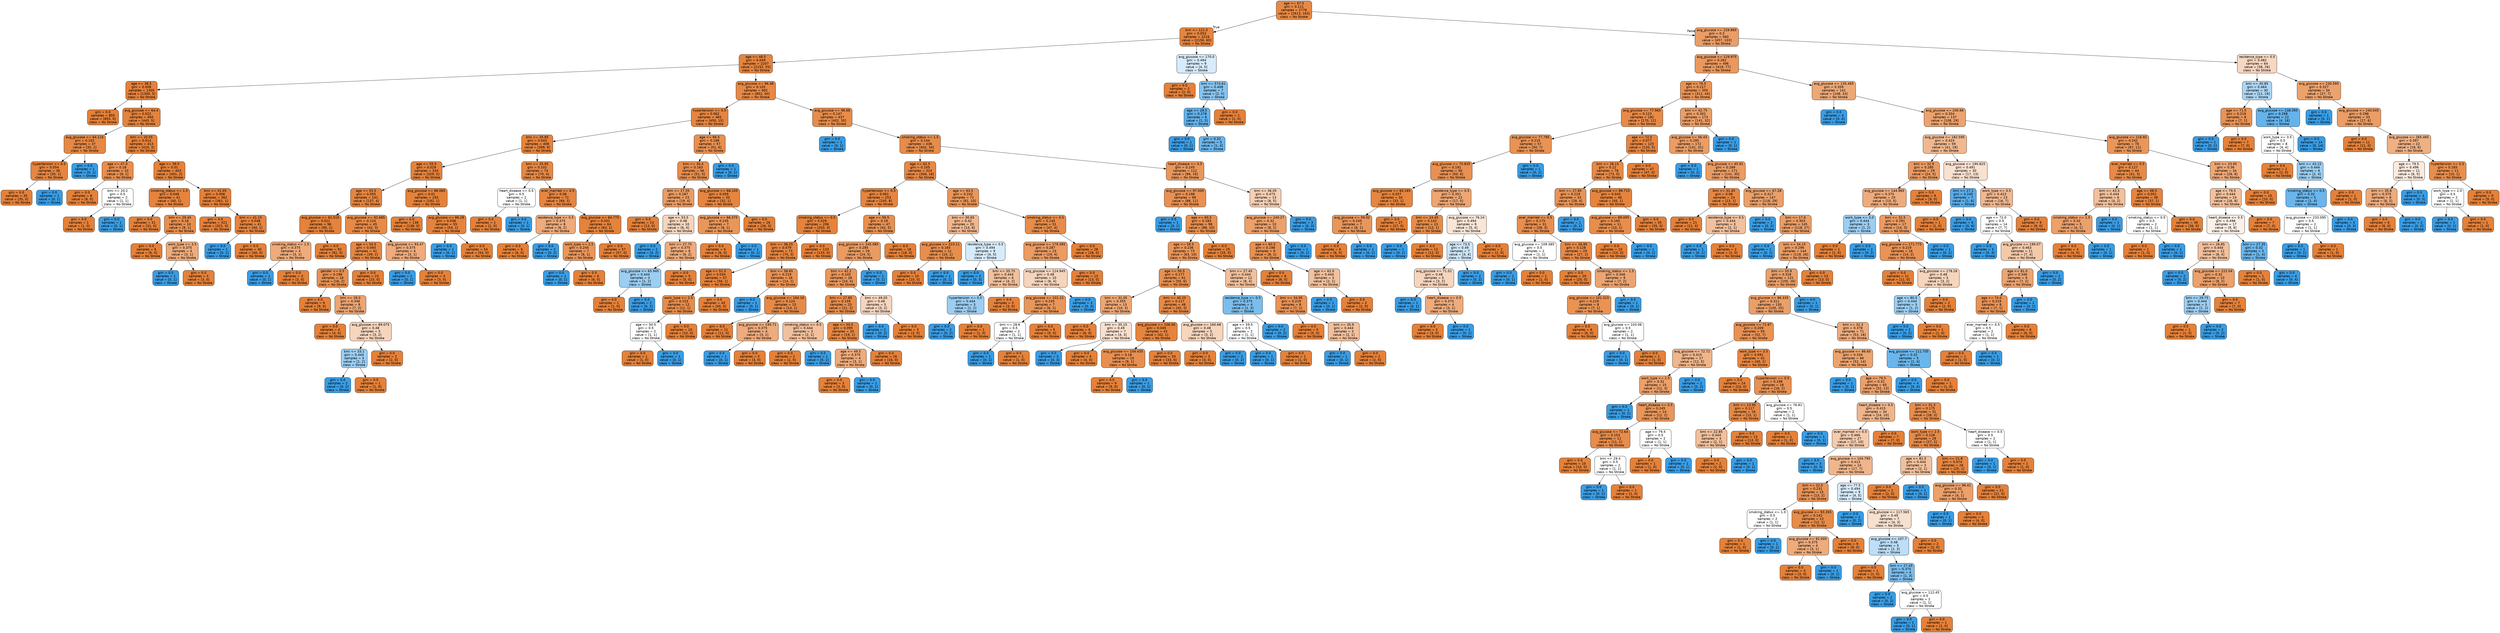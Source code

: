 digraph Tree {
node [shape=box, style="filled, rounded", color="black", fontname="helvetica"] ;
edge [fontname="helvetica"] ;
0 [label="age <= 67.5\ngini = 0.111\nsamples = 2776\nvalue = [2613, 163]\nclass = No Stroke", fillcolor="#e78945"] ;
1 [label="bmi <= 121.0\ngini = 0.053\nsamples = 2216\nvalue = [2156, 60]\nclass = No Stroke", fillcolor="#e6853f"] ;
0 -> 1 [labeldistance=2.5, labelangle=45, headlabel="True"] ;
2 [label="age <= 48.5\ngini = 0.049\nsamples = 2207\nvalue = [2152, 55]\nclass = No Stroke", fillcolor="#e6843e"] ;
1 -> 2 ;
3 [label="age <= 38.5\ngini = 0.008\nsamples = 1305\nvalue = [1300, 5]\nclass = No Stroke", fillcolor="#e5813a"] ;
2 -> 3 ;
4 [label="gini = 0.0\nsamples = 855\nvalue = [855, 0]\nclass = No Stroke", fillcolor="#e58139"] ;
3 -> 4 ;
5 [label="avg_glucose <= 64.4\ngini = 0.022\nsamples = 450\nvalue = [445, 5]\nclass = No Stroke", fillcolor="#e5823b"] ;
3 -> 5 ;
6 [label="avg_glucose <= 64.115\ngini = 0.102\nsamples = 37\nvalue = [35, 2]\nclass = No Stroke", fillcolor="#e68844"] ;
5 -> 6 ;
7 [label="hypertension <= 0.5\ngini = 0.054\nsamples = 36\nvalue = [35, 1]\nclass = No Stroke", fillcolor="#e6853f"] ;
6 -> 7 ;
8 [label="gini = 0.0\nsamples = 35\nvalue = [35, 0]\nclass = No Stroke", fillcolor="#e58139"] ;
7 -> 8 ;
9 [label="gini = 0.0\nsamples = 1\nvalue = [0, 1]\nclass = Stroke", fillcolor="#399de5"] ;
7 -> 9 ;
10 [label="gini = 0.0\nsamples = 1\nvalue = [0, 1]\nclass = Stroke", fillcolor="#399de5"] ;
6 -> 10 ;
11 [label="bmi <= 20.55\ngini = 0.014\nsamples = 413\nvalue = [410, 3]\nclass = No Stroke", fillcolor="#e5823a"] ;
5 -> 11 ;
12 [label="age <= 47.0\ngini = 0.18\nsamples = 10\nvalue = [9, 1]\nclass = No Stroke", fillcolor="#e88f4f"] ;
11 -> 12 ;
13 [label="gini = 0.0\nsamples = 8\nvalue = [8, 0]\nclass = No Stroke", fillcolor="#e58139"] ;
12 -> 13 ;
14 [label="bmi <= 20.2\ngini = 0.5\nsamples = 2\nvalue = [1, 1]\nclass = No Stroke", fillcolor="#ffffff"] ;
12 -> 14 ;
15 [label="gini = 0.0\nsamples = 1\nvalue = [1, 0]\nclass = No Stroke", fillcolor="#e58139"] ;
14 -> 15 ;
16 [label="gini = 0.0\nsamples = 1\nvalue = [0, 1]\nclass = Stroke", fillcolor="#399de5"] ;
14 -> 16 ;
17 [label="age <= 39.5\ngini = 0.01\nsamples = 403\nvalue = [401, 2]\nclass = No Stroke", fillcolor="#e5823a"] ;
11 -> 17 ;
18 [label="smoking_status <= 1.5\ngini = 0.048\nsamples = 41\nvalue = [40, 1]\nclass = No Stroke", fillcolor="#e6843e"] ;
17 -> 18 ;
19 [label="gini = 0.0\nsamples = 31\nvalue = [31, 0]\nclass = No Stroke", fillcolor="#e58139"] ;
18 -> 19 ;
20 [label="bmi <= 29.45\ngini = 0.18\nsamples = 10\nvalue = [9, 1]\nclass = No Stroke", fillcolor="#e88f4f"] ;
18 -> 20 ;
21 [label="gini = 0.0\nsamples = 6\nvalue = [6, 0]\nclass = No Stroke", fillcolor="#e58139"] ;
20 -> 21 ;
22 [label="work_type <= 3.5\ngini = 0.375\nsamples = 4\nvalue = [3, 1]\nclass = No Stroke", fillcolor="#eeab7b"] ;
20 -> 22 ;
23 [label="gini = 0.0\nsamples = 1\nvalue = [0, 1]\nclass = Stroke", fillcolor="#399de5"] ;
22 -> 23 ;
24 [label="gini = 0.0\nsamples = 3\nvalue = [3, 0]\nclass = No Stroke", fillcolor="#e58139"] ;
22 -> 24 ;
25 [label="bmi <= 41.05\ngini = 0.006\nsamples = 362\nvalue = [361, 1]\nclass = No Stroke", fillcolor="#e5813a"] ;
17 -> 25 ;
26 [label="gini = 0.0\nsamples = 321\nvalue = [321, 0]\nclass = No Stroke", fillcolor="#e58139"] ;
25 -> 26 ;
27 [label="bmi <= 41.15\ngini = 0.048\nsamples = 41\nvalue = [40, 1]\nclass = No Stroke", fillcolor="#e6843e"] ;
25 -> 27 ;
28 [label="gini = 0.0\nsamples = 1\nvalue = [0, 1]\nclass = Stroke", fillcolor="#399de5"] ;
27 -> 28 ;
29 [label="gini = 0.0\nsamples = 40\nvalue = [40, 0]\nclass = No Stroke", fillcolor="#e58139"] ;
27 -> 29 ;
30 [label="avg_glucose <= 96.48\ngini = 0.105\nsamples = 902\nvalue = [852, 50]\nclass = No Stroke", fillcolor="#e78845"] ;
2 -> 30 ;
31 [label="hypertension <= 0.5\ngini = 0.062\nsamples = 465\nvalue = [450, 15]\nclass = No Stroke", fillcolor="#e68540"] ;
30 -> 31 ;
32 [label="bmi <= 35.85\ngini = 0.043\nsamples = 408\nvalue = [399, 9]\nclass = No Stroke", fillcolor="#e6843d"] ;
31 -> 32 ;
33 [label="age <= 55.5\ngini = 0.029\nsamples = 334\nvalue = [329, 5]\nclass = No Stroke", fillcolor="#e5833c"] ;
32 -> 33 ;
34 [label="age <= 53.5\ngini = 0.055\nsamples = 141\nvalue = [137, 4]\nclass = No Stroke", fillcolor="#e6853f"] ;
33 -> 34 ;
35 [label="avg_glucose <= 61.515\ngini = 0.021\nsamples = 96\nvalue = [95, 1]\nclass = No Stroke", fillcolor="#e5823b"] ;
34 -> 35 ;
36 [label="smoking_status <= 1.5\ngini = 0.375\nsamples = 4\nvalue = [3, 1]\nclass = No Stroke", fillcolor="#eeab7b"] ;
35 -> 36 ;
37 [label="gini = 0.0\nsamples = 1\nvalue = [0, 1]\nclass = Stroke", fillcolor="#399de5"] ;
36 -> 37 ;
38 [label="gini = 0.0\nsamples = 3\nvalue = [3, 0]\nclass = No Stroke", fillcolor="#e58139"] ;
36 -> 38 ;
39 [label="gini = 0.0\nsamples = 92\nvalue = [92, 0]\nclass = No Stroke", fillcolor="#e58139"] ;
35 -> 39 ;
40 [label="avg_glucose <= 92.685\ngini = 0.124\nsamples = 45\nvalue = [42, 3]\nclass = No Stroke", fillcolor="#e78a47"] ;
34 -> 40 ;
41 [label="age <= 54.5\ngini = 0.093\nsamples = 41\nvalue = [39, 2]\nclass = No Stroke", fillcolor="#e68743"] ;
40 -> 41 ;
42 [label="gender <= 0.5\ngini = 0.198\nsamples = 18\nvalue = [16, 2]\nclass = No Stroke", fillcolor="#e89152"] ;
41 -> 42 ;
43 [label="gini = 0.0\nsamples = 9\nvalue = [9, 0]\nclass = No Stroke", fillcolor="#e58139"] ;
42 -> 43 ;
44 [label="bmi <= 28.0\ngini = 0.346\nsamples = 9\nvalue = [7, 2]\nclass = No Stroke", fillcolor="#eca572"] ;
42 -> 44 ;
45 [label="gini = 0.0\nsamples = 4\nvalue = [4, 0]\nclass = No Stroke", fillcolor="#e58139"] ;
44 -> 45 ;
46 [label="avg_glucose <= 89.075\ngini = 0.48\nsamples = 5\nvalue = [3, 2]\nclass = No Stroke", fillcolor="#f6d5bd"] ;
44 -> 46 ;
47 [label="bmi <= 33.1\ngini = 0.444\nsamples = 3\nvalue = [1, 2]\nclass = Stroke", fillcolor="#9ccef2"] ;
46 -> 47 ;
48 [label="gini = 0.0\nsamples = 2\nvalue = [0, 2]\nclass = Stroke", fillcolor="#399de5"] ;
47 -> 48 ;
49 [label="gini = 0.0\nsamples = 1\nvalue = [1, 0]\nclass = No Stroke", fillcolor="#e58139"] ;
47 -> 49 ;
50 [label="gini = 0.0\nsamples = 2\nvalue = [2, 0]\nclass = No Stroke", fillcolor="#e58139"] ;
46 -> 50 ;
51 [label="gini = 0.0\nsamples = 23\nvalue = [23, 0]\nclass = No Stroke", fillcolor="#e58139"] ;
41 -> 51 ;
52 [label="avg_glucose <= 93.47\ngini = 0.375\nsamples = 4\nvalue = [3, 1]\nclass = No Stroke", fillcolor="#eeab7b"] ;
40 -> 52 ;
53 [label="gini = 0.0\nsamples = 1\nvalue = [0, 1]\nclass = Stroke", fillcolor="#399de5"] ;
52 -> 53 ;
54 [label="gini = 0.0\nsamples = 3\nvalue = [3, 0]\nclass = No Stroke", fillcolor="#e58139"] ;
52 -> 54 ;
55 [label="avg_glucose <= 86.065\ngini = 0.01\nsamples = 193\nvalue = [192, 1]\nclass = No Stroke", fillcolor="#e5823a"] ;
33 -> 55 ;
56 [label="gini = 0.0\nsamples = 138\nvalue = [138, 0]\nclass = No Stroke", fillcolor="#e58139"] ;
55 -> 56 ;
57 [label="avg_glucose <= 86.28\ngini = 0.036\nsamples = 55\nvalue = [54, 1]\nclass = No Stroke", fillcolor="#e5833d"] ;
55 -> 57 ;
58 [label="gini = 0.0\nsamples = 1\nvalue = [0, 1]\nclass = Stroke", fillcolor="#399de5"] ;
57 -> 58 ;
59 [label="gini = 0.0\nsamples = 54\nvalue = [54, 0]\nclass = No Stroke", fillcolor="#e58139"] ;
57 -> 59 ;
60 [label="bmi <= 35.95\ngini = 0.102\nsamples = 74\nvalue = [70, 4]\nclass = No Stroke", fillcolor="#e68844"] ;
32 -> 60 ;
61 [label="heart_disease <= 0.5\ngini = 0.5\nsamples = 2\nvalue = [1, 1]\nclass = No Stroke", fillcolor="#ffffff"] ;
60 -> 61 ;
62 [label="gini = 0.0\nsamples = 1\nvalue = [1, 0]\nclass = No Stroke", fillcolor="#e58139"] ;
61 -> 62 ;
63 [label="gini = 0.0\nsamples = 1\nvalue = [0, 1]\nclass = Stroke", fillcolor="#399de5"] ;
61 -> 63 ;
64 [label="ever_married <= 0.5\ngini = 0.08\nsamples = 72\nvalue = [69, 3]\nclass = No Stroke", fillcolor="#e68642"] ;
60 -> 64 ;
65 [label="residence_type <= 0.5\ngini = 0.375\nsamples = 8\nvalue = [6, 2]\nclass = No Stroke", fillcolor="#eeab7b"] ;
64 -> 65 ;
66 [label="gini = 0.0\nsamples = 6\nvalue = [6, 0]\nclass = No Stroke", fillcolor="#e58139"] ;
65 -> 66 ;
67 [label="gini = 0.0\nsamples = 2\nvalue = [0, 2]\nclass = Stroke", fillcolor="#399de5"] ;
65 -> 67 ;
68 [label="avg_glucose <= 64.775\ngini = 0.031\nsamples = 64\nvalue = [63, 1]\nclass = No Stroke", fillcolor="#e5833c"] ;
64 -> 68 ;
69 [label="work_type <= 2.5\ngini = 0.245\nsamples = 7\nvalue = [6, 1]\nclass = No Stroke", fillcolor="#e9965a"] ;
68 -> 69 ;
70 [label="gini = 0.0\nsamples = 1\nvalue = [0, 1]\nclass = Stroke", fillcolor="#399de5"] ;
69 -> 70 ;
71 [label="gini = 0.0\nsamples = 6\nvalue = [6, 0]\nclass = No Stroke", fillcolor="#e58139"] ;
69 -> 71 ;
72 [label="gini = 0.0\nsamples = 57\nvalue = [57, 0]\nclass = No Stroke", fillcolor="#e58139"] ;
68 -> 72 ;
73 [label="age <= 66.5\ngini = 0.188\nsamples = 57\nvalue = [51, 6]\nclass = No Stroke", fillcolor="#e89050"] ;
31 -> 73 ;
74 [label="bmi <= 30.4\ngini = 0.163\nsamples = 56\nvalue = [51, 5]\nclass = No Stroke", fillcolor="#e88d4c"] ;
73 -> 74 ;
75 [label="bmi <= 27.05\ngini = 0.287\nsamples = 23\nvalue = [19, 4]\nclass = No Stroke", fillcolor="#ea9c63"] ;
74 -> 75 ;
76 [label="gini = 0.0\nsamples = 13\nvalue = [13, 0]\nclass = No Stroke", fillcolor="#e58139"] ;
75 -> 76 ;
77 [label="age <= 53.5\ngini = 0.48\nsamples = 10\nvalue = [6, 4]\nclass = No Stroke", fillcolor="#f6d5bd"] ;
75 -> 77 ;
78 [label="gini = 0.0\nsamples = 2\nvalue = [0, 2]\nclass = Stroke", fillcolor="#399de5"] ;
77 -> 78 ;
79 [label="bmi <= 27.75\ngini = 0.375\nsamples = 8\nvalue = [6, 2]\nclass = No Stroke", fillcolor="#eeab7b"] ;
77 -> 79 ;
80 [label="avg_glucose <= 65.945\ngini = 0.444\nsamples = 3\nvalue = [1, 2]\nclass = Stroke", fillcolor="#9ccef2"] ;
79 -> 80 ;
81 [label="gini = 0.0\nsamples = 1\nvalue = [1, 0]\nclass = No Stroke", fillcolor="#e58139"] ;
80 -> 81 ;
82 [label="gini = 0.0\nsamples = 2\nvalue = [0, 2]\nclass = Stroke", fillcolor="#399de5"] ;
80 -> 82 ;
83 [label="gini = 0.0\nsamples = 5\nvalue = [5, 0]\nclass = No Stroke", fillcolor="#e58139"] ;
79 -> 83 ;
84 [label="avg_glucose <= 68.105\ngini = 0.059\nsamples = 33\nvalue = [32, 1]\nclass = No Stroke", fillcolor="#e6853f"] ;
74 -> 84 ;
85 [label="avg_glucose <= 66.375\ngini = 0.245\nsamples = 7\nvalue = [6, 1]\nclass = No Stroke", fillcolor="#e9965a"] ;
84 -> 85 ;
86 [label="gini = 0.0\nsamples = 6\nvalue = [6, 0]\nclass = No Stroke", fillcolor="#e58139"] ;
85 -> 86 ;
87 [label="gini = 0.0\nsamples = 1\nvalue = [0, 1]\nclass = Stroke", fillcolor="#399de5"] ;
85 -> 87 ;
88 [label="gini = 0.0\nsamples = 26\nvalue = [26, 0]\nclass = No Stroke", fillcolor="#e58139"] ;
84 -> 88 ;
89 [label="gini = 0.0\nsamples = 1\nvalue = [0, 1]\nclass = Stroke", fillcolor="#399de5"] ;
73 -> 89 ;
90 [label="avg_glucose <= 96.68\ngini = 0.147\nsamples = 437\nvalue = [402, 35]\nclass = No Stroke", fillcolor="#e78c4a"] ;
30 -> 90 ;
91 [label="gini = 0.0\nsamples = 1\nvalue = [0, 1]\nclass = Stroke", fillcolor="#399de5"] ;
90 -> 91 ;
92 [label="smoking_status <= 1.5\ngini = 0.144\nsamples = 436\nvalue = [402, 34]\nclass = No Stroke", fillcolor="#e78c4a"] ;
90 -> 92 ;
93 [label="age <= 62.5\ngini = 0.105\nsamples = 324\nvalue = [306, 18]\nclass = No Stroke", fillcolor="#e78845"] ;
92 -> 93 ;
94 [label="hypertension <= 0.5\ngini = 0.061\nsamples = 253\nvalue = [245, 8]\nclass = No Stroke", fillcolor="#e6853f"] ;
93 -> 94 ;
95 [label="smoking_status <= 0.5\ngini = 0.029\nsamples = 206\nvalue = [203, 3]\nclass = No Stroke", fillcolor="#e5833c"] ;
94 -> 95 ;
96 [label="bmi <= 38.25\ngini = 0.079\nsamples = 73\nvalue = [70, 3]\nclass = No Stroke", fillcolor="#e68641"] ;
95 -> 96 ;
97 [label="age <= 51.5\ngini = 0.034\nsamples = 57\nvalue = [56, 1]\nclass = No Stroke", fillcolor="#e5833d"] ;
96 -> 97 ;
98 [label="work_type <= 2.5\ngini = 0.153\nsamples = 12\nvalue = [11, 1]\nclass = No Stroke", fillcolor="#e78c4b"] ;
97 -> 98 ;
99 [label="age <= 50.5\ngini = 0.5\nsamples = 2\nvalue = [1, 1]\nclass = No Stroke", fillcolor="#ffffff"] ;
98 -> 99 ;
100 [label="gini = 0.0\nsamples = 1\nvalue = [1, 0]\nclass = No Stroke", fillcolor="#e58139"] ;
99 -> 100 ;
101 [label="gini = 0.0\nsamples = 1\nvalue = [0, 1]\nclass = Stroke", fillcolor="#399de5"] ;
99 -> 101 ;
102 [label="gini = 0.0\nsamples = 10\nvalue = [10, 0]\nclass = No Stroke", fillcolor="#e58139"] ;
98 -> 102 ;
103 [label="gini = 0.0\nsamples = 45\nvalue = [45, 0]\nclass = No Stroke", fillcolor="#e58139"] ;
97 -> 103 ;
104 [label="bmi <= 38.65\ngini = 0.219\nsamples = 16\nvalue = [14, 2]\nclass = No Stroke", fillcolor="#e99355"] ;
96 -> 104 ;
105 [label="gini = 0.0\nsamples = 1\nvalue = [0, 1]\nclass = Stroke", fillcolor="#399de5"] ;
104 -> 105 ;
106 [label="avg_glucose <= 164.16\ngini = 0.124\nsamples = 15\nvalue = [14, 1]\nclass = No Stroke", fillcolor="#e78a47"] ;
104 -> 106 ;
107 [label="gini = 0.0\nsamples = 11\nvalue = [11, 0]\nclass = No Stroke", fillcolor="#e58139"] ;
106 -> 107 ;
108 [label="avg_glucose <= 195.71\ngini = 0.375\nsamples = 4\nvalue = [3, 1]\nclass = No Stroke", fillcolor="#eeab7b"] ;
106 -> 108 ;
109 [label="gini = 0.0\nsamples = 1\nvalue = [0, 1]\nclass = Stroke", fillcolor="#399de5"] ;
108 -> 109 ;
110 [label="gini = 0.0\nsamples = 3\nvalue = [3, 0]\nclass = No Stroke", fillcolor="#e58139"] ;
108 -> 110 ;
111 [label="gini = 0.0\nsamples = 133\nvalue = [133, 0]\nclass = No Stroke", fillcolor="#e58139"] ;
95 -> 111 ;
112 [label="age <= 56.5\ngini = 0.19\nsamples = 47\nvalue = [42, 5]\nclass = No Stroke", fillcolor="#e89051"] ;
94 -> 112 ;
113 [label="avg_glucose <= 245.085\ngini = 0.285\nsamples = 29\nvalue = [24, 5]\nclass = No Stroke", fillcolor="#ea9b62"] ;
112 -> 113 ;
114 [label="bmi <= 42.2\ngini = 0.245\nsamples = 28\nvalue = [24, 4]\nclass = No Stroke", fillcolor="#e9965a"] ;
113 -> 114 ;
115 [label="bmi <= 27.85\ngini = 0.159\nsamples = 23\nvalue = [21, 2]\nclass = No Stroke", fillcolor="#e78d4c"] ;
114 -> 115 ;
116 [label="smoking_status <= 0.5\ngini = 0.444\nsamples = 3\nvalue = [2, 1]\nclass = No Stroke", fillcolor="#f2c09c"] ;
115 -> 116 ;
117 [label="gini = 0.0\nsamples = 2\nvalue = [2, 0]\nclass = No Stroke", fillcolor="#e58139"] ;
116 -> 117 ;
118 [label="gini = 0.0\nsamples = 1\nvalue = [0, 1]\nclass = Stroke", fillcolor="#399de5"] ;
116 -> 118 ;
119 [label="age <= 50.5\ngini = 0.095\nsamples = 20\nvalue = [19, 1]\nclass = No Stroke", fillcolor="#e68843"] ;
115 -> 119 ;
120 [label="age <= 49.5\ngini = 0.375\nsamples = 4\nvalue = [3, 1]\nclass = No Stroke", fillcolor="#eeab7b"] ;
119 -> 120 ;
121 [label="gini = 0.0\nsamples = 3\nvalue = [3, 0]\nclass = No Stroke", fillcolor="#e58139"] ;
120 -> 121 ;
122 [label="gini = 0.0\nsamples = 1\nvalue = [0, 1]\nclass = Stroke", fillcolor="#399de5"] ;
120 -> 122 ;
123 [label="gini = 0.0\nsamples = 16\nvalue = [16, 0]\nclass = No Stroke", fillcolor="#e58139"] ;
119 -> 123 ;
124 [label="bmi <= 49.05\ngini = 0.48\nsamples = 5\nvalue = [3, 2]\nclass = No Stroke", fillcolor="#f6d5bd"] ;
114 -> 124 ;
125 [label="gini = 0.0\nsamples = 2\nvalue = [0, 2]\nclass = Stroke", fillcolor="#399de5"] ;
124 -> 125 ;
126 [label="gini = 0.0\nsamples = 3\nvalue = [3, 0]\nclass = No Stroke", fillcolor="#e58139"] ;
124 -> 126 ;
127 [label="gini = 0.0\nsamples = 1\nvalue = [0, 1]\nclass = Stroke", fillcolor="#399de5"] ;
113 -> 127 ;
128 [label="gini = 0.0\nsamples = 18\nvalue = [18, 0]\nclass = No Stroke", fillcolor="#e58139"] ;
112 -> 128 ;
129 [label="age <= 63.5\ngini = 0.242\nsamples = 71\nvalue = [61, 10]\nclass = No Stroke", fillcolor="#e99659"] ;
93 -> 129 ;
130 [label="bmi <= 30.65\ngini = 0.42\nsamples = 20\nvalue = [14, 6]\nclass = No Stroke", fillcolor="#f0b78e"] ;
129 -> 130 ;
131 [label="avg_glucose <= 223.11\ngini = 0.165\nsamples = 11\nvalue = [10, 1]\nclass = No Stroke", fillcolor="#e88e4d"] ;
130 -> 131 ;
132 [label="gini = 0.0\nsamples = 10\nvalue = [10, 0]\nclass = No Stroke", fillcolor="#e58139"] ;
131 -> 132 ;
133 [label="gini = 0.0\nsamples = 1\nvalue = [0, 1]\nclass = Stroke", fillcolor="#399de5"] ;
131 -> 133 ;
134 [label="residence_type <= 0.5\ngini = 0.494\nsamples = 9\nvalue = [4, 5]\nclass = Stroke", fillcolor="#d7ebfa"] ;
130 -> 134 ;
135 [label="gini = 0.0\nsamples = 3\nvalue = [0, 3]\nclass = Stroke", fillcolor="#399de5"] ;
134 -> 135 ;
136 [label="bmi <= 35.75\ngini = 0.444\nsamples = 6\nvalue = [4, 2]\nclass = No Stroke", fillcolor="#f2c09c"] ;
134 -> 136 ;
137 [label="hypertension <= 0.5\ngini = 0.444\nsamples = 3\nvalue = [1, 2]\nclass = Stroke", fillcolor="#9ccef2"] ;
136 -> 137 ;
138 [label="gini = 0.0\nsamples = 2\nvalue = [0, 2]\nclass = Stroke", fillcolor="#399de5"] ;
137 -> 138 ;
139 [label="gini = 0.0\nsamples = 1\nvalue = [1, 0]\nclass = No Stroke", fillcolor="#e58139"] ;
137 -> 139 ;
140 [label="gini = 0.0\nsamples = 3\nvalue = [3, 0]\nclass = No Stroke", fillcolor="#e58139"] ;
136 -> 140 ;
141 [label="smoking_status <= 0.5\ngini = 0.145\nsamples = 51\nvalue = [47, 4]\nclass = No Stroke", fillcolor="#e78c4a"] ;
129 -> 141 ;
142 [label="avg_glucose <= 179.395\ngini = 0.287\nsamples = 23\nvalue = [19, 4]\nclass = No Stroke", fillcolor="#ea9c63"] ;
141 -> 142 ;
143 [label="avg_glucose <= 114.945\ngini = 0.48\nsamples = 10\nvalue = [6, 4]\nclass = No Stroke", fillcolor="#f6d5bd"] ;
142 -> 143 ;
144 [label="avg_glucose <= 101.22\ngini = 0.245\nsamples = 7\nvalue = [6, 1]\nclass = No Stroke", fillcolor="#e9965a"] ;
143 -> 144 ;
145 [label="bmi <= 28.6\ngini = 0.5\nsamples = 2\nvalue = [1, 1]\nclass = No Stroke", fillcolor="#ffffff"] ;
144 -> 145 ;
146 [label="gini = 0.0\nsamples = 1\nvalue = [0, 1]\nclass = Stroke", fillcolor="#399de5"] ;
145 -> 146 ;
147 [label="gini = 0.0\nsamples = 1\nvalue = [1, 0]\nclass = No Stroke", fillcolor="#e58139"] ;
145 -> 147 ;
148 [label="gini = 0.0\nsamples = 5\nvalue = [5, 0]\nclass = No Stroke", fillcolor="#e58139"] ;
144 -> 148 ;
149 [label="gini = 0.0\nsamples = 3\nvalue = [0, 3]\nclass = Stroke", fillcolor="#399de5"] ;
143 -> 149 ;
150 [label="gini = 0.0\nsamples = 13\nvalue = [13, 0]\nclass = No Stroke", fillcolor="#e58139"] ;
142 -> 150 ;
151 [label="gini = 0.0\nsamples = 28\nvalue = [28, 0]\nclass = No Stroke", fillcolor="#e58139"] ;
141 -> 151 ;
152 [label="heart_disease <= 0.5\ngini = 0.245\nsamples = 112\nvalue = [96, 16]\nclass = No Stroke", fillcolor="#e9965a"] ;
92 -> 152 ;
153 [label="avg_glucose <= 97.005\ngini = 0.198\nsamples = 99\nvalue = [88, 11]\nclass = No Stroke", fillcolor="#e89152"] ;
152 -> 153 ;
154 [label="gini = 0.0\nsamples = 1\nvalue = [0, 1]\nclass = Stroke", fillcolor="#399de5"] ;
153 -> 154 ;
155 [label="age <= 60.5\ngini = 0.183\nsamples = 98\nvalue = [88, 10]\nclass = No Stroke", fillcolor="#e88f50"] ;
153 -> 155 ;
156 [label="age <= 58.5\ngini = 0.236\nsamples = 73\nvalue = [63, 10]\nclass = No Stroke", fillcolor="#e99558"] ;
155 -> 156 ;
157 [label="age <= 50.5\ngini = 0.177\nsamples = 61\nvalue = [55, 6]\nclass = No Stroke", fillcolor="#e88f4f"] ;
156 -> 157 ;
158 [label="bmi <= 31.05\ngini = 0.355\nsamples = 13\nvalue = [10, 3]\nclass = No Stroke", fillcolor="#eda774"] ;
157 -> 158 ;
159 [label="gini = 0.0\nsamples = 6\nvalue = [6, 0]\nclass = No Stroke", fillcolor="#e58139"] ;
158 -> 159 ;
160 [label="bmi <= 35.15\ngini = 0.49\nsamples = 7\nvalue = [4, 3]\nclass = No Stroke", fillcolor="#f8e0ce"] ;
158 -> 160 ;
161 [label="gini = 0.0\nsamples = 3\nvalue = [0, 3]\nclass = Stroke", fillcolor="#399de5"] ;
160 -> 161 ;
162 [label="gini = 0.0\nsamples = 4\nvalue = [4, 0]\nclass = No Stroke", fillcolor="#e58139"] ;
160 -> 162 ;
163 [label="bmi <= 40.25\ngini = 0.117\nsamples = 48\nvalue = [45, 3]\nclass = No Stroke", fillcolor="#e78946"] ;
157 -> 163 ;
164 [label="avg_glucose <= 106.56\ngini = 0.045\nsamples = 43\nvalue = [42, 1]\nclass = No Stroke", fillcolor="#e6843e"] ;
163 -> 164 ;
165 [label="avg_glucose <= 104.435\ngini = 0.18\nsamples = 10\nvalue = [9, 1]\nclass = No Stroke", fillcolor="#e88f4f"] ;
164 -> 165 ;
166 [label="gini = 0.0\nsamples = 9\nvalue = [9, 0]\nclass = No Stroke", fillcolor="#e58139"] ;
165 -> 166 ;
167 [label="gini = 0.0\nsamples = 1\nvalue = [0, 1]\nclass = Stroke", fillcolor="#399de5"] ;
165 -> 167 ;
168 [label="gini = 0.0\nsamples = 33\nvalue = [33, 0]\nclass = No Stroke", fillcolor="#e58139"] ;
164 -> 168 ;
169 [label="avg_glucose <= 160.68\ngini = 0.48\nsamples = 5\nvalue = [3, 2]\nclass = No Stroke", fillcolor="#f6d5bd"] ;
163 -> 169 ;
170 [label="gini = 0.0\nsamples = 3\nvalue = [3, 0]\nclass = No Stroke", fillcolor="#e58139"] ;
169 -> 170 ;
171 [label="gini = 0.0\nsamples = 2\nvalue = [0, 2]\nclass = Stroke", fillcolor="#399de5"] ;
169 -> 171 ;
172 [label="bmi <= 27.45\ngini = 0.444\nsamples = 12\nvalue = [8, 4]\nclass = No Stroke", fillcolor="#f2c09c"] ;
156 -> 172 ;
173 [label="residence_type <= 0.5\ngini = 0.375\nsamples = 4\nvalue = [1, 3]\nclass = Stroke", fillcolor="#7bbeee"] ;
172 -> 173 ;
174 [label="age <= 59.5\ngini = 0.5\nsamples = 2\nvalue = [1, 1]\nclass = No Stroke", fillcolor="#ffffff"] ;
173 -> 174 ;
175 [label="gini = 0.0\nsamples = 1\nvalue = [0, 1]\nclass = Stroke", fillcolor="#399de5"] ;
174 -> 175 ;
176 [label="gini = 0.0\nsamples = 1\nvalue = [1, 0]\nclass = No Stroke", fillcolor="#e58139"] ;
174 -> 176 ;
177 [label="gini = 0.0\nsamples = 2\nvalue = [0, 2]\nclass = Stroke", fillcolor="#399de5"] ;
173 -> 177 ;
178 [label="bmi <= 34.95\ngini = 0.219\nsamples = 8\nvalue = [7, 1]\nclass = No Stroke", fillcolor="#e99355"] ;
172 -> 178 ;
179 [label="gini = 0.0\nsamples = 5\nvalue = [5, 0]\nclass = No Stroke", fillcolor="#e58139"] ;
178 -> 179 ;
180 [label="bmi <= 35.9\ngini = 0.444\nsamples = 3\nvalue = [2, 1]\nclass = No Stroke", fillcolor="#f2c09c"] ;
178 -> 180 ;
181 [label="gini = 0.0\nsamples = 1\nvalue = [0, 1]\nclass = Stroke", fillcolor="#399de5"] ;
180 -> 181 ;
182 [label="gini = 0.0\nsamples = 2\nvalue = [2, 0]\nclass = No Stroke", fillcolor="#e58139"] ;
180 -> 182 ;
183 [label="gini = 0.0\nsamples = 25\nvalue = [25, 0]\nclass = No Stroke", fillcolor="#e58139"] ;
155 -> 183 ;
184 [label="bmi <= 36.05\ngini = 0.473\nsamples = 13\nvalue = [8, 5]\nclass = No Stroke", fillcolor="#f5d0b5"] ;
152 -> 184 ;
185 [label="avg_glucose <= 240.27\ngini = 0.32\nsamples = 10\nvalue = [8, 2]\nclass = No Stroke", fillcolor="#eca06a"] ;
184 -> 185 ;
186 [label="age <= 60.5\ngini = 0.198\nsamples = 9\nvalue = [8, 1]\nclass = No Stroke", fillcolor="#e89152"] ;
185 -> 186 ;
187 [label="gini = 0.0\nsamples = 6\nvalue = [6, 0]\nclass = No Stroke", fillcolor="#e58139"] ;
186 -> 187 ;
188 [label="age <= 62.0\ngini = 0.444\nsamples = 3\nvalue = [2, 1]\nclass = No Stroke", fillcolor="#f2c09c"] ;
186 -> 188 ;
189 [label="gini = 0.0\nsamples = 1\nvalue = [0, 1]\nclass = Stroke", fillcolor="#399de5"] ;
188 -> 189 ;
190 [label="gini = 0.0\nsamples = 2\nvalue = [2, 0]\nclass = No Stroke", fillcolor="#e58139"] ;
188 -> 190 ;
191 [label="gini = 0.0\nsamples = 1\nvalue = [0, 1]\nclass = Stroke", fillcolor="#399de5"] ;
185 -> 191 ;
192 [label="gini = 0.0\nsamples = 3\nvalue = [0, 3]\nclass = Stroke", fillcolor="#399de5"] ;
184 -> 192 ;
193 [label="avg_glucose <= 170.0\ngini = 0.494\nsamples = 9\nvalue = [4, 5]\nclass = Stroke", fillcolor="#d7ebfa"] ;
1 -> 193 ;
194 [label="gini = 0.0\nsamples = 2\nvalue = [2, 0]\nclass = No Stroke", fillcolor="#e58139"] ;
193 -> 194 ;
195 [label="bmi <= 574.61\ngini = 0.408\nsamples = 7\nvalue = [2, 5]\nclass = Stroke", fillcolor="#88c4ef"] ;
193 -> 195 ;
196 [label="age <= 28.5\ngini = 0.278\nsamples = 6\nvalue = [1, 5]\nclass = Stroke", fillcolor="#61b1ea"] ;
195 -> 196 ;
197 [label="gini = 0.0\nsamples = 1\nvalue = [0, 1]\nclass = Stroke", fillcolor="#399de5"] ;
196 -> 197 ;
198 [label="gini = 0.32\nsamples = 5\nvalue = [1, 4]\nclass = Stroke", fillcolor="#6ab6ec"] ;
196 -> 198 ;
199 [label="gini = 0.0\nsamples = 1\nvalue = [1, 0]\nclass = No Stroke", fillcolor="#e58139"] ;
195 -> 199 ;
200 [label="avg_glucose <= 229.865\ngini = 0.3\nsamples = 560\nvalue = [457, 103]\nclass = No Stroke", fillcolor="#eb9d66"] ;
0 -> 200 [labeldistance=2.5, labelangle=-45, headlabel="False"] ;
201 [label="avg_glucose <= 129.975\ngini = 0.262\nsamples = 496\nvalue = [419, 77]\nclass = No Stroke", fillcolor="#ea985d"] ;
200 -> 201 ;
202 [label="age <= 76.5\ngini = 0.217\nsamples = 355\nvalue = [311, 44]\nclass = No Stroke", fillcolor="#e99355"] ;
201 -> 202 ;
203 [label="avg_glucose <= 77.965\ngini = 0.123\nsamples = 182\nvalue = [170, 12]\nclass = No Stroke", fillcolor="#e78a47"] ;
202 -> 203 ;
204 [label="avg_glucose <= 77.795\ngini = 0.215\nsamples = 57\nvalue = [50, 7]\nclass = No Stroke", fillcolor="#e99355"] ;
203 -> 204 ;
205 [label="avg_glucose <= 70.835\ngini = 0.191\nsamples = 56\nvalue = [50, 6]\nclass = No Stroke", fillcolor="#e89051"] ;
204 -> 205 ;
206 [label="avg_glucose <= 60.165\ngini = 0.057\nsamples = 34\nvalue = [33, 1]\nclass = No Stroke", fillcolor="#e6853f"] ;
205 -> 206 ;
207 [label="avg_glucose <= 59.02\ngini = 0.245\nsamples = 7\nvalue = [6, 1]\nclass = No Stroke", fillcolor="#e9965a"] ;
206 -> 207 ;
208 [label="gini = 0.0\nsamples = 6\nvalue = [6, 0]\nclass = No Stroke", fillcolor="#e58139"] ;
207 -> 208 ;
209 [label="gini = 0.0\nsamples = 1\nvalue = [0, 1]\nclass = Stroke", fillcolor="#399de5"] ;
207 -> 209 ;
210 [label="gini = 0.0\nsamples = 27\nvalue = [27, 0]\nclass = No Stroke", fillcolor="#e58139"] ;
206 -> 210 ;
211 [label="residence_type <= 0.5\ngini = 0.351\nsamples = 22\nvalue = [17, 5]\nclass = No Stroke", fillcolor="#eda673"] ;
205 -> 211 ;
212 [label="bmi <= 24.45\ngini = 0.142\nsamples = 13\nvalue = [12, 1]\nclass = No Stroke", fillcolor="#e78c49"] ;
211 -> 212 ;
213 [label="gini = 0.0\nsamples = 1\nvalue = [0, 1]\nclass = Stroke", fillcolor="#399de5"] ;
212 -> 213 ;
214 [label="gini = 0.0\nsamples = 12\nvalue = [12, 0]\nclass = No Stroke", fillcolor="#e58139"] ;
212 -> 214 ;
215 [label="avg_glucose <= 76.24\ngini = 0.494\nsamples = 9\nvalue = [5, 4]\nclass = No Stroke", fillcolor="#fae6d7"] ;
211 -> 215 ;
216 [label="age <= 73.5\ngini = 0.49\nsamples = 7\nvalue = [3, 4]\nclass = Stroke", fillcolor="#cee6f8"] ;
215 -> 216 ;
217 [label="avg_glucose <= 71.01\ngini = 0.48\nsamples = 5\nvalue = [3, 2]\nclass = No Stroke", fillcolor="#f6d5bd"] ;
216 -> 217 ;
218 [label="gini = 0.0\nsamples = 1\nvalue = [0, 1]\nclass = Stroke", fillcolor="#399de5"] ;
217 -> 218 ;
219 [label="heart_disease <= 0.5\ngini = 0.375\nsamples = 4\nvalue = [3, 1]\nclass = No Stroke", fillcolor="#eeab7b"] ;
217 -> 219 ;
220 [label="gini = 0.0\nsamples = 3\nvalue = [3, 0]\nclass = No Stroke", fillcolor="#e58139"] ;
219 -> 220 ;
221 [label="gini = 0.0\nsamples = 1\nvalue = [0, 1]\nclass = Stroke", fillcolor="#399de5"] ;
219 -> 221 ;
222 [label="gini = 0.0\nsamples = 2\nvalue = [0, 2]\nclass = Stroke", fillcolor="#399de5"] ;
216 -> 222 ;
223 [label="gini = 0.0\nsamples = 2\nvalue = [2, 0]\nclass = No Stroke", fillcolor="#e58139"] ;
215 -> 223 ;
224 [label="gini = 0.0\nsamples = 1\nvalue = [0, 1]\nclass = Stroke", fillcolor="#399de5"] ;
204 -> 224 ;
225 [label="age <= 72.5\ngini = 0.077\nsamples = 125\nvalue = [120, 5]\nclass = No Stroke", fillcolor="#e68641"] ;
203 -> 225 ;
226 [label="bmi <= 28.15\ngini = 0.12\nsamples = 78\nvalue = [73, 5]\nclass = No Stroke", fillcolor="#e78a47"] ;
225 -> 226 ;
227 [label="bmi <= 27.85\ngini = 0.219\nsamples = 32\nvalue = [28, 4]\nclass = No Stroke", fillcolor="#e99355"] ;
226 -> 227 ;
228 [label="ever_married <= 0.5\ngini = 0.175\nsamples = 31\nvalue = [28, 3]\nclass = No Stroke", fillcolor="#e88e4e"] ;
227 -> 228 ;
229 [label="avg_glucose <= 109.385\ngini = 0.5\nsamples = 2\nvalue = [1, 1]\nclass = No Stroke", fillcolor="#ffffff"] ;
228 -> 229 ;
230 [label="gini = 0.0\nsamples = 1\nvalue = [0, 1]\nclass = Stroke", fillcolor="#399de5"] ;
229 -> 230 ;
231 [label="gini = 0.0\nsamples = 1\nvalue = [1, 0]\nclass = No Stroke", fillcolor="#e58139"] ;
229 -> 231 ;
232 [label="bmi <= 26.85\ngini = 0.128\nsamples = 29\nvalue = [27, 2]\nclass = No Stroke", fillcolor="#e78a48"] ;
228 -> 232 ;
233 [label="gini = 0.0\nsamples = 20\nvalue = [20, 0]\nclass = No Stroke", fillcolor="#e58139"] ;
232 -> 233 ;
234 [label="smoking_status <= 1.5\ngini = 0.346\nsamples = 9\nvalue = [7, 2]\nclass = No Stroke", fillcolor="#eca572"] ;
232 -> 234 ;
235 [label="avg_glucose <= 101.315\ngini = 0.219\nsamples = 8\nvalue = [7, 1]\nclass = No Stroke", fillcolor="#e99355"] ;
234 -> 235 ;
236 [label="gini = 0.0\nsamples = 6\nvalue = [6, 0]\nclass = No Stroke", fillcolor="#e58139"] ;
235 -> 236 ;
237 [label="avg_glucose <= 103.06\ngini = 0.5\nsamples = 2\nvalue = [1, 1]\nclass = No Stroke", fillcolor="#ffffff"] ;
235 -> 237 ;
238 [label="gini = 0.0\nsamples = 1\nvalue = [0, 1]\nclass = Stroke", fillcolor="#399de5"] ;
237 -> 238 ;
239 [label="gini = 0.0\nsamples = 1\nvalue = [1, 0]\nclass = No Stroke", fillcolor="#e58139"] ;
237 -> 239 ;
240 [label="gini = 0.0\nsamples = 1\nvalue = [0, 1]\nclass = Stroke", fillcolor="#399de5"] ;
234 -> 240 ;
241 [label="gini = 0.0\nsamples = 1\nvalue = [0, 1]\nclass = Stroke", fillcolor="#399de5"] ;
227 -> 241 ;
242 [label="avg_glucose <= 89.715\ngini = 0.043\nsamples = 46\nvalue = [45, 1]\nclass = No Stroke", fillcolor="#e6843d"] ;
226 -> 242 ;
243 [label="avg_glucose <= 89.095\ngini = 0.165\nsamples = 11\nvalue = [10, 1]\nclass = No Stroke", fillcolor="#e88e4d"] ;
242 -> 243 ;
244 [label="gini = 0.0\nsamples = 10\nvalue = [10, 0]\nclass = No Stroke", fillcolor="#e58139"] ;
243 -> 244 ;
245 [label="gini = 0.0\nsamples = 1\nvalue = [0, 1]\nclass = Stroke", fillcolor="#399de5"] ;
243 -> 245 ;
246 [label="gini = 0.0\nsamples = 35\nvalue = [35, 0]\nclass = No Stroke", fillcolor="#e58139"] ;
242 -> 246 ;
247 [label="gini = 0.0\nsamples = 47\nvalue = [47, 0]\nclass = No Stroke", fillcolor="#e58139"] ;
225 -> 247 ;
248 [label="bmi <= 42.75\ngini = 0.302\nsamples = 173\nvalue = [141, 32]\nclass = No Stroke", fillcolor="#eb9e66"] ;
202 -> 248 ;
249 [label="avg_glucose <= 56.43\ngini = 0.295\nsamples = 172\nvalue = [141, 31]\nclass = No Stroke", fillcolor="#eb9d65"] ;
248 -> 249 ;
250 [label="gini = 0.0\nsamples = 1\nvalue = [0, 1]\nclass = Stroke", fillcolor="#399de5"] ;
249 -> 250 ;
251 [label="avg_glucose <= 65.81\ngini = 0.289\nsamples = 171\nvalue = [141, 30]\nclass = No Stroke", fillcolor="#eb9c63"] ;
249 -> 251 ;
252 [label="bmi <= 31.45\ngini = 0.08\nsamples = 24\nvalue = [23, 1]\nclass = No Stroke", fillcolor="#e68642"] ;
251 -> 252 ;
253 [label="gini = 0.0\nsamples = 21\nvalue = [21, 0]\nclass = No Stroke", fillcolor="#e58139"] ;
252 -> 253 ;
254 [label="residence_type <= 0.5\ngini = 0.444\nsamples = 3\nvalue = [2, 1]\nclass = No Stroke", fillcolor="#f2c09c"] ;
252 -> 254 ;
255 [label="gini = 0.0\nsamples = 1\nvalue = [0, 1]\nclass = Stroke", fillcolor="#399de5"] ;
254 -> 255 ;
256 [label="gini = 0.0\nsamples = 2\nvalue = [2, 0]\nclass = No Stroke", fillcolor="#e58139"] ;
254 -> 256 ;
257 [label="avg_glucose <= 67.28\ngini = 0.317\nsamples = 147\nvalue = [118, 29]\nclass = No Stroke", fillcolor="#eba06a"] ;
251 -> 257 ;
258 [label="gini = 0.0\nsamples = 2\nvalue = [0, 2]\nclass = Stroke", fillcolor="#399de5"] ;
257 -> 258 ;
259 [label="bmi <= 17.6\ngini = 0.303\nsamples = 145\nvalue = [118, 27]\nclass = No Stroke", fillcolor="#eb9e66"] ;
257 -> 259 ;
260 [label="gini = 0.0\nsamples = 1\nvalue = [0, 1]\nclass = Stroke", fillcolor="#399de5"] ;
259 -> 260 ;
261 [label="bmi <= 34.15\ngini = 0.296\nsamples = 144\nvalue = [118, 26]\nclass = No Stroke", fillcolor="#eb9d65"] ;
259 -> 261 ;
262 [label="bmi <= 33.9\ngini = 0.318\nsamples = 131\nvalue = [105, 26]\nclass = No Stroke", fillcolor="#eba06a"] ;
261 -> 262 ;
263 [label="avg_glucose <= 86.335\ngini = 0.311\nsamples = 130\nvalue = [105, 25]\nclass = No Stroke", fillcolor="#eb9f68"] ;
262 -> 263 ;
264 [label="avg_glucose <= 72.87\ngini = 0.209\nsamples = 59\nvalue = [52, 7]\nclass = No Stroke", fillcolor="#e89254"] ;
263 -> 264 ;
265 [label="avg_glucose <= 72.72\ngini = 0.415\nsamples = 17\nvalue = [12, 5]\nclass = No Stroke", fillcolor="#f0b58b"] ;
264 -> 265 ;
266 [label="work_type <= 2.5\ngini = 0.32\nsamples = 15\nvalue = [12, 3]\nclass = No Stroke", fillcolor="#eca06a"] ;
265 -> 266 ;
267 [label="gini = 0.0\nsamples = 1\nvalue = [0, 1]\nclass = Stroke", fillcolor="#399de5"] ;
266 -> 267 ;
268 [label="heart_disease <= 0.5\ngini = 0.245\nsamples = 14\nvalue = [12, 2]\nclass = No Stroke", fillcolor="#e9965a"] ;
266 -> 268 ;
269 [label="avg_glucose <= 72.64\ngini = 0.153\nsamples = 12\nvalue = [11, 1]\nclass = No Stroke", fillcolor="#e78c4b"] ;
268 -> 269 ;
270 [label="gini = 0.0\nsamples = 10\nvalue = [10, 0]\nclass = No Stroke", fillcolor="#e58139"] ;
269 -> 270 ;
271 [label="bmi <= 29.4\ngini = 0.5\nsamples = 2\nvalue = [1, 1]\nclass = No Stroke", fillcolor="#ffffff"] ;
269 -> 271 ;
272 [label="gini = 0.0\nsamples = 1\nvalue = [0, 1]\nclass = Stroke", fillcolor="#399de5"] ;
271 -> 272 ;
273 [label="gini = 0.0\nsamples = 1\nvalue = [1, 0]\nclass = No Stroke", fillcolor="#e58139"] ;
271 -> 273 ;
274 [label="age <= 79.5\ngini = 0.5\nsamples = 2\nvalue = [1, 1]\nclass = No Stroke", fillcolor="#ffffff"] ;
268 -> 274 ;
275 [label="gini = 0.0\nsamples = 1\nvalue = [1, 0]\nclass = No Stroke", fillcolor="#e58139"] ;
274 -> 275 ;
276 [label="gini = 0.0\nsamples = 1\nvalue = [0, 1]\nclass = Stroke", fillcolor="#399de5"] ;
274 -> 276 ;
277 [label="gini = 0.0\nsamples = 2\nvalue = [0, 2]\nclass = Stroke", fillcolor="#399de5"] ;
265 -> 277 ;
278 [label="work_type <= 3.5\ngini = 0.091\nsamples = 42\nvalue = [40, 2]\nclass = No Stroke", fillcolor="#e68743"] ;
264 -> 278 ;
279 [label="gini = 0.0\nsamples = 24\nvalue = [24, 0]\nclass = No Stroke", fillcolor="#e58139"] ;
278 -> 279 ;
280 [label="hypertension <= 0.5\ngini = 0.198\nsamples = 18\nvalue = [16, 2]\nclass = No Stroke", fillcolor="#e89152"] ;
278 -> 280 ;
281 [label="bmi <= 23.95\ngini = 0.117\nsamples = 16\nvalue = [15, 1]\nclass = No Stroke", fillcolor="#e78946"] ;
280 -> 281 ;
282 [label="bmi <= 22.85\ngini = 0.444\nsamples = 3\nvalue = [2, 1]\nclass = No Stroke", fillcolor="#f2c09c"] ;
281 -> 282 ;
283 [label="gini = 0.0\nsamples = 2\nvalue = [2, 0]\nclass = No Stroke", fillcolor="#e58139"] ;
282 -> 283 ;
284 [label="gini = 0.0\nsamples = 1\nvalue = [0, 1]\nclass = Stroke", fillcolor="#399de5"] ;
282 -> 284 ;
285 [label="gini = 0.0\nsamples = 13\nvalue = [13, 0]\nclass = No Stroke", fillcolor="#e58139"] ;
281 -> 285 ;
286 [label="avg_glucose <= 76.81\ngini = 0.5\nsamples = 2\nvalue = [1, 1]\nclass = No Stroke", fillcolor="#ffffff"] ;
280 -> 286 ;
287 [label="gini = 0.0\nsamples = 1\nvalue = [1, 0]\nclass = No Stroke", fillcolor="#e58139"] ;
286 -> 287 ;
288 [label="gini = 0.0\nsamples = 1\nvalue = [0, 1]\nclass = Stroke", fillcolor="#399de5"] ;
286 -> 288 ;
289 [label="bmi <= 32.3\ngini = 0.378\nsamples = 71\nvalue = [53, 18]\nclass = No Stroke", fillcolor="#eeac7c"] ;
263 -> 289 ;
290 [label="avg_glucose <= 86.65\ngini = 0.334\nsamples = 66\nvalue = [52, 14]\nclass = No Stroke", fillcolor="#eca36e"] ;
289 -> 290 ;
291 [label="gini = 0.0\nsamples = 1\nvalue = [0, 1]\nclass = Stroke", fillcolor="#399de5"] ;
290 -> 291 ;
292 [label="age <= 79.5\ngini = 0.32\nsamples = 65\nvalue = [52, 13]\nclass = No Stroke", fillcolor="#eca06a"] ;
290 -> 292 ;
293 [label="heart_disease <= 0.5\ngini = 0.415\nsamples = 34\nvalue = [24, 10]\nclass = No Stroke", fillcolor="#f0b58b"] ;
292 -> 293 ;
294 [label="ever_married <= 0.5\ngini = 0.466\nsamples = 27\nvalue = [17, 10]\nclass = No Stroke", fillcolor="#f4cbad"] ;
293 -> 294 ;
295 [label="gini = 0.0\nsamples = 3\nvalue = [0, 3]\nclass = Stroke", fillcolor="#399de5"] ;
294 -> 295 ;
296 [label="avg_glucose <= 104.795\ngini = 0.413\nsamples = 24\nvalue = [17, 7]\nclass = No Stroke", fillcolor="#f0b58b"] ;
294 -> 296 ;
297 [label="bmi <= 22.0\ngini = 0.231\nsamples = 15\nvalue = [13, 2]\nclass = No Stroke", fillcolor="#e99457"] ;
296 -> 297 ;
298 [label="smoking_status <= 1.0\ngini = 0.5\nsamples = 2\nvalue = [1, 1]\nclass = No Stroke", fillcolor="#ffffff"] ;
297 -> 298 ;
299 [label="gini = 0.0\nsamples = 1\nvalue = [1, 0]\nclass = No Stroke", fillcolor="#e58139"] ;
298 -> 299 ;
300 [label="gini = 0.0\nsamples = 1\nvalue = [0, 1]\nclass = Stroke", fillcolor="#399de5"] ;
298 -> 300 ;
301 [label="avg_glucose <= 93.265\ngini = 0.142\nsamples = 13\nvalue = [12, 1]\nclass = No Stroke", fillcolor="#e78c49"] ;
297 -> 301 ;
302 [label="avg_glucose <= 92.005\ngini = 0.375\nsamples = 4\nvalue = [3, 1]\nclass = No Stroke", fillcolor="#eeab7b"] ;
301 -> 302 ;
303 [label="gini = 0.0\nsamples = 3\nvalue = [3, 0]\nclass = No Stroke", fillcolor="#e58139"] ;
302 -> 303 ;
304 [label="gini = 0.0\nsamples = 1\nvalue = [0, 1]\nclass = Stroke", fillcolor="#399de5"] ;
302 -> 304 ;
305 [label="gini = 0.0\nsamples = 9\nvalue = [9, 0]\nclass = No Stroke", fillcolor="#e58139"] ;
301 -> 305 ;
306 [label="age <= 77.5\ngini = 0.494\nsamples = 9\nvalue = [4, 5]\nclass = Stroke", fillcolor="#d7ebfa"] ;
296 -> 306 ;
307 [label="gini = 0.0\nsamples = 2\nvalue = [0, 2]\nclass = Stroke", fillcolor="#399de5"] ;
306 -> 307 ;
308 [label="avg_glucose <= 117.565\ngini = 0.49\nsamples = 7\nvalue = [4, 3]\nclass = No Stroke", fillcolor="#f8e0ce"] ;
306 -> 308 ;
309 [label="avg_glucose <= 107.7\ngini = 0.48\nsamples = 5\nvalue = [2, 3]\nclass = Stroke", fillcolor="#bddef6"] ;
308 -> 309 ;
310 [label="gini = 0.0\nsamples = 1\nvalue = [1, 0]\nclass = No Stroke", fillcolor="#e58139"] ;
309 -> 310 ;
311 [label="bmi <= 27.45\ngini = 0.375\nsamples = 4\nvalue = [1, 3]\nclass = Stroke", fillcolor="#7bbeee"] ;
309 -> 311 ;
312 [label="gini = 0.0\nsamples = 2\nvalue = [0, 2]\nclass = Stroke", fillcolor="#399de5"] ;
311 -> 312 ;
313 [label="avg_glucose <= 112.45\ngini = 0.5\nsamples = 2\nvalue = [1, 1]\nclass = No Stroke", fillcolor="#ffffff"] ;
311 -> 313 ;
314 [label="gini = 0.0\nsamples = 1\nvalue = [0, 1]\nclass = Stroke", fillcolor="#399de5"] ;
313 -> 314 ;
315 [label="gini = 0.0\nsamples = 1\nvalue = [1, 0]\nclass = No Stroke", fillcolor="#e58139"] ;
313 -> 315 ;
316 [label="gini = 0.0\nsamples = 2\nvalue = [2, 0]\nclass = No Stroke", fillcolor="#e58139"] ;
308 -> 316 ;
317 [label="gini = 0.0\nsamples = 7\nvalue = [7, 0]\nclass = No Stroke", fillcolor="#e58139"] ;
293 -> 317 ;
318 [label="bmi <= 31.3\ngini = 0.175\nsamples = 31\nvalue = [28, 3]\nclass = No Stroke", fillcolor="#e88e4e"] ;
292 -> 318 ;
319 [label="work_type <= 2.5\ngini = 0.128\nsamples = 29\nvalue = [27, 2]\nclass = No Stroke", fillcolor="#e78a48"] ;
318 -> 319 ;
320 [label="age <= 81.5\ngini = 0.444\nsamples = 3\nvalue = [2, 1]\nclass = No Stroke", fillcolor="#f2c09c"] ;
319 -> 320 ;
321 [label="gini = 0.0\nsamples = 2\nvalue = [2, 0]\nclass = No Stroke", fillcolor="#e58139"] ;
320 -> 321 ;
322 [label="gini = 0.0\nsamples = 1\nvalue = [0, 1]\nclass = Stroke", fillcolor="#399de5"] ;
320 -> 322 ;
323 [label="bmi <= 21.8\ngini = 0.074\nsamples = 26\nvalue = [25, 1]\nclass = No Stroke", fillcolor="#e68641"] ;
319 -> 323 ;
324 [label="avg_glucose <= 96.41\ngini = 0.32\nsamples = 5\nvalue = [4, 1]\nclass = No Stroke", fillcolor="#eca06a"] ;
323 -> 324 ;
325 [label="gini = 0.0\nsamples = 1\nvalue = [0, 1]\nclass = Stroke", fillcolor="#399de5"] ;
324 -> 325 ;
326 [label="gini = 0.0\nsamples = 4\nvalue = [4, 0]\nclass = No Stroke", fillcolor="#e58139"] ;
324 -> 326 ;
327 [label="gini = 0.0\nsamples = 21\nvalue = [21, 0]\nclass = No Stroke", fillcolor="#e58139"] ;
323 -> 327 ;
328 [label="heart_disease <= 0.5\ngini = 0.5\nsamples = 2\nvalue = [1, 1]\nclass = No Stroke", fillcolor="#ffffff"] ;
318 -> 328 ;
329 [label="gini = 0.0\nsamples = 1\nvalue = [0, 1]\nclass = Stroke", fillcolor="#399de5"] ;
328 -> 329 ;
330 [label="gini = 0.0\nsamples = 1\nvalue = [1, 0]\nclass = No Stroke", fillcolor="#e58139"] ;
328 -> 330 ;
331 [label="avg_glucose <= 111.705\ngini = 0.32\nsamples = 5\nvalue = [1, 4]\nclass = Stroke", fillcolor="#6ab6ec"] ;
289 -> 331 ;
332 [label="gini = 0.0\nsamples = 4\nvalue = [0, 4]\nclass = Stroke", fillcolor="#399de5"] ;
331 -> 332 ;
333 [label="gini = 0.0\nsamples = 1\nvalue = [1, 0]\nclass = No Stroke", fillcolor="#e58139"] ;
331 -> 333 ;
334 [label="gini = 0.0\nsamples = 1\nvalue = [0, 1]\nclass = Stroke", fillcolor="#399de5"] ;
262 -> 334 ;
335 [label="gini = 0.0\nsamples = 13\nvalue = [13, 0]\nclass = No Stroke", fillcolor="#e58139"] ;
261 -> 335 ;
336 [label="gini = 0.0\nsamples = 1\nvalue = [0, 1]\nclass = Stroke", fillcolor="#399de5"] ;
248 -> 336 ;
337 [label="avg_glucose <= 135.465\ngini = 0.359\nsamples = 141\nvalue = [108, 33]\nclass = No Stroke", fillcolor="#eda876"] ;
201 -> 337 ;
338 [label="gini = 0.0\nsamples = 4\nvalue = [0, 4]\nclass = Stroke", fillcolor="#399de5"] ;
337 -> 338 ;
339 [label="avg_glucose <= 200.66\ngini = 0.334\nsamples = 137\nvalue = [108, 29]\nclass = No Stroke", fillcolor="#eca36e"] ;
337 -> 339 ;
340 [label="avg_glucose <= 182.595\ngini = 0.424\nsamples = 59\nvalue = [41, 18]\nclass = No Stroke", fillcolor="#f0b890"] ;
339 -> 340 ;
341 [label="bmi <= 32.9\ngini = 0.285\nsamples = 29\nvalue = [24, 5]\nclass = No Stroke", fillcolor="#ea9b62"] ;
340 -> 341 ;
342 [label="avg_glucose <= 144.965\ngini = 0.375\nsamples = 20\nvalue = [15, 5]\nclass = No Stroke", fillcolor="#eeab7b"] ;
341 -> 342 ;
343 [label="work_type <= 3.0\ngini = 0.444\nsamples = 3\nvalue = [1, 2]\nclass = Stroke", fillcolor="#9ccef2"] ;
342 -> 343 ;
344 [label="gini = 0.0\nsamples = 1\nvalue = [1, 0]\nclass = No Stroke", fillcolor="#e58139"] ;
343 -> 344 ;
345 [label="gini = 0.0\nsamples = 2\nvalue = [0, 2]\nclass = Stroke", fillcolor="#399de5"] ;
343 -> 345 ;
346 [label="bmi <= 32.5\ngini = 0.291\nsamples = 17\nvalue = [14, 3]\nclass = No Stroke", fillcolor="#eb9c63"] ;
342 -> 346 ;
347 [label="avg_glucose <= 171.775\ngini = 0.219\nsamples = 16\nvalue = [14, 2]\nclass = No Stroke", fillcolor="#e99355"] ;
346 -> 347 ;
348 [label="gini = 0.0\nsamples = 11\nvalue = [11, 0]\nclass = No Stroke", fillcolor="#e58139"] ;
347 -> 348 ;
349 [label="avg_glucose <= 178.26\ngini = 0.48\nsamples = 5\nvalue = [3, 2]\nclass = No Stroke", fillcolor="#f6d5bd"] ;
347 -> 349 ;
350 [label="age <= 80.5\ngini = 0.444\nsamples = 3\nvalue = [1, 2]\nclass = Stroke", fillcolor="#9ccef2"] ;
349 -> 350 ;
351 [label="gini = 0.0\nsamples = 2\nvalue = [0, 2]\nclass = Stroke", fillcolor="#399de5"] ;
350 -> 351 ;
352 [label="gini = 0.0\nsamples = 1\nvalue = [1, 0]\nclass = No Stroke", fillcolor="#e58139"] ;
350 -> 352 ;
353 [label="gini = 0.0\nsamples = 2\nvalue = [2, 0]\nclass = No Stroke", fillcolor="#e58139"] ;
349 -> 353 ;
354 [label="gini = 0.0\nsamples = 1\nvalue = [0, 1]\nclass = Stroke", fillcolor="#399de5"] ;
346 -> 354 ;
355 [label="gini = 0.0\nsamples = 9\nvalue = [9, 0]\nclass = No Stroke", fillcolor="#e58139"] ;
341 -> 355 ;
356 [label="avg_glucose <= 190.825\ngini = 0.491\nsamples = 30\nvalue = [17, 13]\nclass = No Stroke", fillcolor="#f9e1d0"] ;
340 -> 356 ;
357 [label="bmi <= 27.1\ngini = 0.245\nsamples = 7\nvalue = [1, 6]\nclass = Stroke", fillcolor="#5aade9"] ;
356 -> 357 ;
358 [label="gini = 0.0\nsamples = 1\nvalue = [1, 0]\nclass = No Stroke", fillcolor="#e58139"] ;
357 -> 358 ;
359 [label="gini = 0.0\nsamples = 6\nvalue = [0, 6]\nclass = Stroke", fillcolor="#399de5"] ;
357 -> 359 ;
360 [label="work_type <= 3.5\ngini = 0.423\nsamples = 23\nvalue = [16, 7]\nclass = No Stroke", fillcolor="#f0b890"] ;
356 -> 360 ;
361 [label="age <= 72.0\ngini = 0.5\nsamples = 14\nvalue = [7, 7]\nclass = No Stroke", fillcolor="#ffffff"] ;
360 -> 361 ;
362 [label="gini = 0.0\nsamples = 3\nvalue = [0, 3]\nclass = Stroke", fillcolor="#399de5"] ;
361 -> 362 ;
363 [label="avg_glucose <= 199.07\ngini = 0.463\nsamples = 11\nvalue = [7, 4]\nclass = No Stroke", fillcolor="#f4c9aa"] ;
361 -> 363 ;
364 [label="age <= 81.0\ngini = 0.346\nsamples = 9\nvalue = [7, 2]\nclass = No Stroke", fillcolor="#eca572"] ;
363 -> 364 ;
365 [label="age <= 74.0\ngini = 0.219\nsamples = 8\nvalue = [7, 1]\nclass = No Stroke", fillcolor="#e99355"] ;
364 -> 365 ;
366 [label="ever_married <= 0.5\ngini = 0.5\nsamples = 2\nvalue = [1, 1]\nclass = No Stroke", fillcolor="#ffffff"] ;
365 -> 366 ;
367 [label="gini = 0.0\nsamples = 1\nvalue = [1, 0]\nclass = No Stroke", fillcolor="#e58139"] ;
366 -> 367 ;
368 [label="gini = 0.0\nsamples = 1\nvalue = [0, 1]\nclass = Stroke", fillcolor="#399de5"] ;
366 -> 368 ;
369 [label="gini = 0.0\nsamples = 6\nvalue = [6, 0]\nclass = No Stroke", fillcolor="#e58139"] ;
365 -> 369 ;
370 [label="gini = 0.0\nsamples = 1\nvalue = [0, 1]\nclass = Stroke", fillcolor="#399de5"] ;
364 -> 370 ;
371 [label="gini = 0.0\nsamples = 2\nvalue = [0, 2]\nclass = Stroke", fillcolor="#399de5"] ;
363 -> 371 ;
372 [label="gini = 0.0\nsamples = 9\nvalue = [9, 0]\nclass = No Stroke", fillcolor="#e58139"] ;
360 -> 372 ;
373 [label="avg_glucose <= 216.92\ngini = 0.242\nsamples = 78\nvalue = [67, 11]\nclass = No Stroke", fillcolor="#e9965a"] ;
339 -> 373 ;
374 [label="ever_married <= 0.5\ngini = 0.127\nsamples = 44\nvalue = [41, 3]\nclass = No Stroke", fillcolor="#e78a47"] ;
373 -> 374 ;
375 [label="bmi <= 43.5\ngini = 0.444\nsamples = 6\nvalue = [4, 2]\nclass = No Stroke", fillcolor="#f2c09c"] ;
374 -> 375 ;
376 [label="smoking_status <= 1.5\ngini = 0.32\nsamples = 5\nvalue = [4, 1]\nclass = No Stroke", fillcolor="#eca06a"] ;
375 -> 376 ;
377 [label="gini = 0.0\nsamples = 4\nvalue = [4, 0]\nclass = No Stroke", fillcolor="#e58139"] ;
376 -> 377 ;
378 [label="gini = 0.0\nsamples = 1\nvalue = [0, 1]\nclass = Stroke", fillcolor="#399de5"] ;
376 -> 378 ;
379 [label="gini = 0.0\nsamples = 1\nvalue = [0, 1]\nclass = Stroke", fillcolor="#399de5"] ;
375 -> 379 ;
380 [label="age <= 68.5\ngini = 0.051\nsamples = 38\nvalue = [37, 1]\nclass = No Stroke", fillcolor="#e6843e"] ;
374 -> 380 ;
381 [label="smoking_status <= 0.5\ngini = 0.5\nsamples = 2\nvalue = [1, 1]\nclass = No Stroke", fillcolor="#ffffff"] ;
380 -> 381 ;
382 [label="gini = 0.0\nsamples = 1\nvalue = [1, 0]\nclass = No Stroke", fillcolor="#e58139"] ;
381 -> 382 ;
383 [label="gini = 0.0\nsamples = 1\nvalue = [0, 1]\nclass = Stroke", fillcolor="#399de5"] ;
381 -> 383 ;
384 [label="gini = 0.0\nsamples = 36\nvalue = [36, 0]\nclass = No Stroke", fillcolor="#e58139"] ;
380 -> 384 ;
385 [label="bmi <= 33.95\ngini = 0.36\nsamples = 34\nvalue = [26, 8]\nclass = No Stroke", fillcolor="#eda876"] ;
373 -> 385 ;
386 [label="age <= 79.5\ngini = 0.444\nsamples = 24\nvalue = [16, 8]\nclass = No Stroke", fillcolor="#f2c09c"] ;
385 -> 386 ;
387 [label="heart_disease <= 0.5\ngini = 0.498\nsamples = 17\nvalue = [9, 8]\nclass = No Stroke", fillcolor="#fcf1e9"] ;
386 -> 387 ;
388 [label="bmi <= 26.85\ngini = 0.444\nsamples = 12\nvalue = [8, 4]\nclass = No Stroke", fillcolor="#f2c09c"] ;
387 -> 388 ;
389 [label="gini = 0.0\nsamples = 2\nvalue = [0, 2]\nclass = Stroke", fillcolor="#399de5"] ;
388 -> 389 ;
390 [label="avg_glucose <= 222.04\ngini = 0.32\nsamples = 10\nvalue = [8, 2]\nclass = No Stroke", fillcolor="#eca06a"] ;
388 -> 390 ;
391 [label="bmi <= 29.75\ngini = 0.444\nsamples = 3\nvalue = [1, 2]\nclass = Stroke", fillcolor="#9ccef2"] ;
390 -> 391 ;
392 [label="gini = 0.0\nsamples = 1\nvalue = [1, 0]\nclass = No Stroke", fillcolor="#e58139"] ;
391 -> 392 ;
393 [label="gini = 0.0\nsamples = 2\nvalue = [0, 2]\nclass = Stroke", fillcolor="#399de5"] ;
391 -> 393 ;
394 [label="gini = 0.0\nsamples = 7\nvalue = [7, 0]\nclass = No Stroke", fillcolor="#e58139"] ;
390 -> 394 ;
395 [label="bmi <= 27.35\ngini = 0.32\nsamples = 5\nvalue = [1, 4]\nclass = Stroke", fillcolor="#6ab6ec"] ;
387 -> 395 ;
396 [label="gini = 0.0\nsamples = 1\nvalue = [1, 0]\nclass = No Stroke", fillcolor="#e58139"] ;
395 -> 396 ;
397 [label="gini = 0.0\nsamples = 4\nvalue = [0, 4]\nclass = Stroke", fillcolor="#399de5"] ;
395 -> 397 ;
398 [label="gini = 0.0\nsamples = 7\nvalue = [7, 0]\nclass = No Stroke", fillcolor="#e58139"] ;
386 -> 398 ;
399 [label="gini = 0.0\nsamples = 10\nvalue = [10, 0]\nclass = No Stroke", fillcolor="#e58139"] ;
385 -> 399 ;
400 [label="residence_type <= 0.5\ngini = 0.482\nsamples = 64\nvalue = [38, 26]\nclass = No Stroke", fillcolor="#f7d7c0"] ;
200 -> 400 ;
401 [label="bmi <= 30.85\ngini = 0.464\nsamples = 30\nvalue = [11, 19]\nclass = Stroke", fillcolor="#acd6f4"] ;
400 -> 401 ;
402 [label="age <= 71.5\ngini = 0.219\nsamples = 8\nvalue = [7, 1]\nclass = No Stroke", fillcolor="#e99355"] ;
401 -> 402 ;
403 [label="gini = 0.0\nsamples = 1\nvalue = [0, 1]\nclass = Stroke", fillcolor="#399de5"] ;
402 -> 403 ;
404 [label="gini = 0.0\nsamples = 7\nvalue = [7, 0]\nclass = No Stroke", fillcolor="#e58139"] ;
402 -> 404 ;
405 [label="avg_glucose <= 238.395\ngini = 0.298\nsamples = 22\nvalue = [4, 18]\nclass = Stroke", fillcolor="#65b3eb"] ;
401 -> 405 ;
406 [label="work_type <= 3.5\ngini = 0.5\nsamples = 8\nvalue = [4, 4]\nclass = No Stroke", fillcolor="#ffffff"] ;
405 -> 406 ;
407 [label="gini = 0.0\nsamples = 2\nvalue = [2, 0]\nclass = No Stroke", fillcolor="#e58139"] ;
406 -> 407 ;
408 [label="bmi <= 43.15\ngini = 0.444\nsamples = 6\nvalue = [2, 4]\nclass = Stroke", fillcolor="#9ccef2"] ;
406 -> 408 ;
409 [label="smoking_status <= 0.5\ngini = 0.32\nsamples = 5\nvalue = [1, 4]\nclass = Stroke", fillcolor="#6ab6ec"] ;
408 -> 409 ;
410 [label="avg_glucose <= 233.095\ngini = 0.5\nsamples = 2\nvalue = [1, 1]\nclass = No Stroke", fillcolor="#ffffff"] ;
409 -> 410 ;
411 [label="gini = 0.0\nsamples = 1\nvalue = [0, 1]\nclass = Stroke", fillcolor="#399de5"] ;
410 -> 411 ;
412 [label="gini = 0.0\nsamples = 1\nvalue = [1, 0]\nclass = No Stroke", fillcolor="#e58139"] ;
410 -> 412 ;
413 [label="gini = 0.0\nsamples = 3\nvalue = [0, 3]\nclass = Stroke", fillcolor="#399de5"] ;
409 -> 413 ;
414 [label="gini = 0.0\nsamples = 1\nvalue = [1, 0]\nclass = No Stroke", fillcolor="#e58139"] ;
408 -> 414 ;
415 [label="gini = 0.0\nsamples = 14\nvalue = [0, 14]\nclass = Stroke", fillcolor="#399de5"] ;
405 -> 415 ;
416 [label="avg_glucose <= 230.595\ngini = 0.327\nsamples = 34\nvalue = [27, 7]\nclass = No Stroke", fillcolor="#eca26c"] ;
400 -> 416 ;
417 [label="gini = 0.0\nsamples = 1\nvalue = [0, 1]\nclass = Stroke", fillcolor="#399de5"] ;
416 -> 417 ;
418 [label="avg_glucose <= 240.045\ngini = 0.298\nsamples = 33\nvalue = [27, 6]\nclass = No Stroke", fillcolor="#eb9d65"] ;
416 -> 418 ;
419 [label="gini = 0.0\nsamples = 11\nvalue = [11, 0]\nclass = No Stroke", fillcolor="#e58139"] ;
418 -> 419 ;
420 [label="avg_glucose <= 265.465\ngini = 0.397\nsamples = 22\nvalue = [16, 6]\nclass = No Stroke", fillcolor="#efb083"] ;
418 -> 420 ;
421 [label="age <= 79.5\ngini = 0.496\nsamples = 11\nvalue = [6, 5]\nclass = No Stroke", fillcolor="#fbeade"] ;
420 -> 421 ;
422 [label="bmi <= 35.8\ngini = 0.375\nsamples = 8\nvalue = [6, 2]\nclass = No Stroke", fillcolor="#eeab7b"] ;
421 -> 422 ;
423 [label="gini = 0.0\nsamples = 6\nvalue = [6, 0]\nclass = No Stroke", fillcolor="#e58139"] ;
422 -> 423 ;
424 [label="gini = 0.0\nsamples = 2\nvalue = [0, 2]\nclass = Stroke", fillcolor="#399de5"] ;
422 -> 424 ;
425 [label="gini = 0.0\nsamples = 3\nvalue = [0, 3]\nclass = Stroke", fillcolor="#399de5"] ;
421 -> 425 ;
426 [label="hypertension <= 0.5\ngini = 0.165\nsamples = 11\nvalue = [10, 1]\nclass = No Stroke", fillcolor="#e88e4d"] ;
420 -> 426 ;
427 [label="work_type <= 2.0\ngini = 0.5\nsamples = 2\nvalue = [1, 1]\nclass = No Stroke", fillcolor="#ffffff"] ;
426 -> 427 ;
428 [label="gini = 0.0\nsamples = 1\nvalue = [0, 1]\nclass = Stroke", fillcolor="#399de5"] ;
427 -> 428 ;
429 [label="gini = 0.0\nsamples = 1\nvalue = [1, 0]\nclass = No Stroke", fillcolor="#e58139"] ;
427 -> 429 ;
430 [label="gini = 0.0\nsamples = 9\nvalue = [9, 0]\nclass = No Stroke", fillcolor="#e58139"] ;
426 -> 430 ;
}